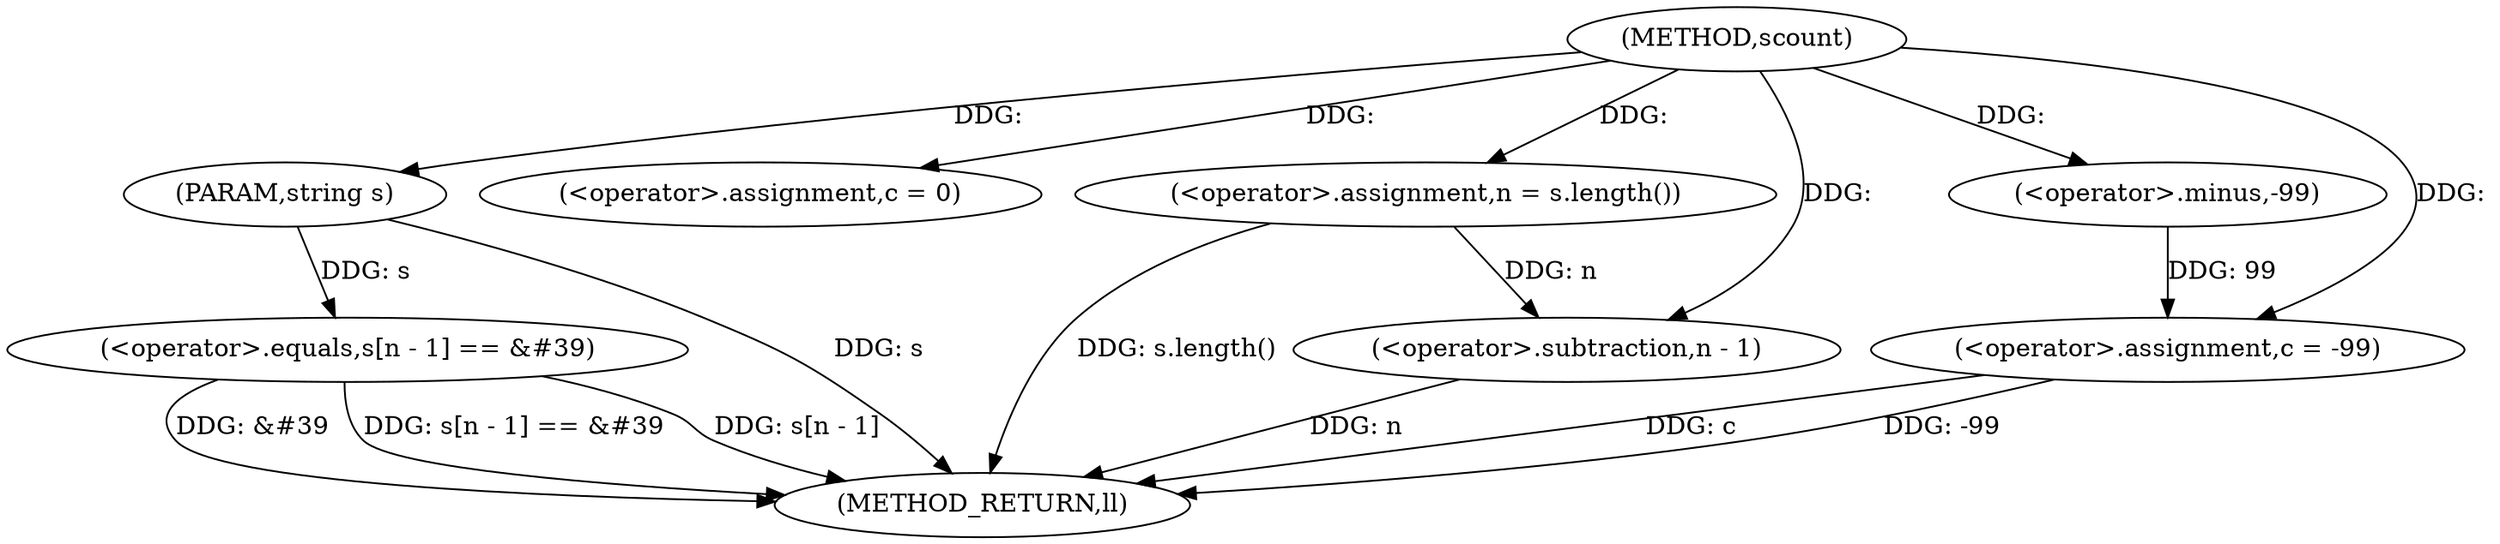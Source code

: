 digraph "scount" {  
"1000357" [label = "(METHOD,scount)" ]
"1000383" [label = "(METHOD_RETURN,ll)" ]
"1000358" [label = "(PARAM,string s)" ]
"1000361" [label = "(<operator>.assignment,c = 0)" ]
"1000365" [label = "(<operator>.assignment,n = s.length())" ]
"1000368" [label = "(<operator>.equals,s[n - 1] == &#39)" ]
"1000379" [label = "(<operator>.assignment,c = -99)" ]
"1000371" [label = "(<operator>.subtraction,n - 1)" ]
"1000381" [label = "(<operator>.minus,-99)" ]
  "1000358" -> "1000383"  [ label = "DDG: s"] 
  "1000365" -> "1000383"  [ label = "DDG: s.length()"] 
  "1000371" -> "1000383"  [ label = "DDG: n"] 
  "1000368" -> "1000383"  [ label = "DDG: s[n - 1]"] 
  "1000368" -> "1000383"  [ label = "DDG: &#39"] 
  "1000368" -> "1000383"  [ label = "DDG: s[n - 1] == &#39"] 
  "1000379" -> "1000383"  [ label = "DDG: c"] 
  "1000379" -> "1000383"  [ label = "DDG: -99"] 
  "1000357" -> "1000358"  [ label = "DDG: "] 
  "1000357" -> "1000361"  [ label = "DDG: "] 
  "1000357" -> "1000365"  [ label = "DDG: "] 
  "1000358" -> "1000368"  [ label = "DDG: s"] 
  "1000381" -> "1000379"  [ label = "DDG: 99"] 
  "1000357" -> "1000379"  [ label = "DDG: "] 
  "1000365" -> "1000371"  [ label = "DDG: n"] 
  "1000357" -> "1000371"  [ label = "DDG: "] 
  "1000357" -> "1000381"  [ label = "DDG: "] 
}
